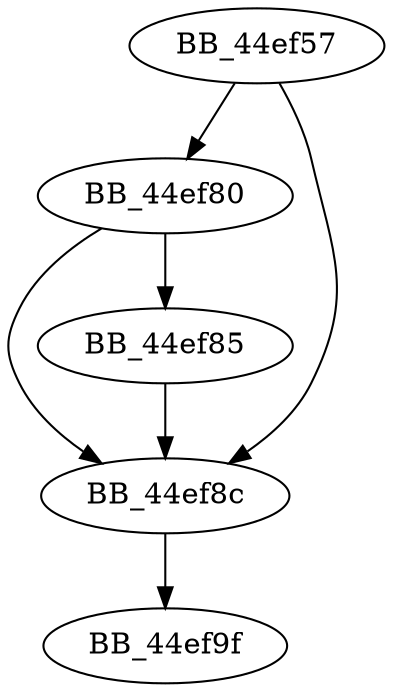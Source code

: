 DiGraph sub_44EF57{
BB_44ef57->BB_44ef80
BB_44ef57->BB_44ef8c
BB_44ef80->BB_44ef85
BB_44ef80->BB_44ef8c
BB_44ef85->BB_44ef8c
BB_44ef8c->BB_44ef9f
}
